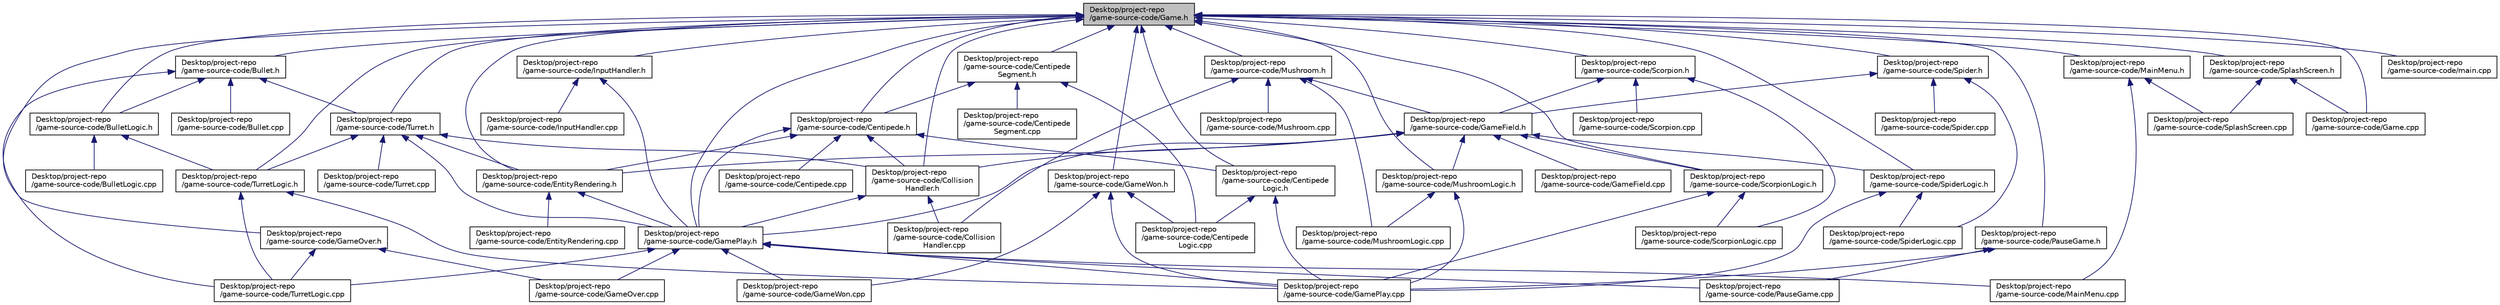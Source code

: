 digraph "Desktop/project-repo/game-source-code/Game.h"
{
  edge [fontname="Helvetica",fontsize="10",labelfontname="Helvetica",labelfontsize="10"];
  node [fontname="Helvetica",fontsize="10",shape=record];
  Node14 [label="Desktop/project-repo\l/game-source-code/Game.h",height=0.2,width=0.4,color="black", fillcolor="grey75", style="filled", fontcolor="black"];
  Node14 -> Node15 [dir="back",color="midnightblue",fontsize="10",style="solid",fontname="Helvetica"];
  Node15 [label="Desktop/project-repo\l/game-source-code/Bullet.h",height=0.2,width=0.4,color="black", fillcolor="white", style="filled",URL="$_bullet_8h.html",tooltip="Bullet object that is shot from the Turret. "];
  Node15 -> Node16 [dir="back",color="midnightblue",fontsize="10",style="solid",fontname="Helvetica"];
  Node16 [label="Desktop/project-repo\l/game-source-code/Bullet.cpp",height=0.2,width=0.4,color="black", fillcolor="white", style="filled",URL="$_bullet_8cpp.html"];
  Node15 -> Node17 [dir="back",color="midnightblue",fontsize="10",style="solid",fontname="Helvetica"];
  Node17 [label="Desktop/project-repo\l/game-source-code/BulletLogic.h",height=0.2,width=0.4,color="black", fillcolor="white", style="filled",URL="$_bullet_logic_8h.html",tooltip="Controls the movement/deletion of Bullets currently in the game. "];
  Node17 -> Node18 [dir="back",color="midnightblue",fontsize="10",style="solid",fontname="Helvetica"];
  Node18 [label="Desktop/project-repo\l/game-source-code/BulletLogic.cpp",height=0.2,width=0.4,color="black", fillcolor="white", style="filled",URL="$_bullet_logic_8cpp.html"];
  Node17 -> Node19 [dir="back",color="midnightblue",fontsize="10",style="solid",fontname="Helvetica"];
  Node19 [label="Desktop/project-repo\l/game-source-code/TurretLogic.h",height=0.2,width=0.4,color="black", fillcolor="white", style="filled",URL="$_turret_logic_8h.html",tooltip="Controls all turret Logic-related operations. "];
  Node19 -> Node20 [dir="back",color="midnightblue",fontsize="10",style="solid",fontname="Helvetica"];
  Node20 [label="Desktop/project-repo\l/game-source-code/GamePlay.cpp",height=0.2,width=0.4,color="black", fillcolor="white", style="filled",URL="$_game_play_8cpp.html"];
  Node19 -> Node21 [dir="back",color="midnightblue",fontsize="10",style="solid",fontname="Helvetica"];
  Node21 [label="Desktop/project-repo\l/game-source-code/TurretLogic.cpp",height=0.2,width=0.4,color="black", fillcolor="white", style="filled",URL="$_turret_logic_8cpp.html"];
  Node15 -> Node22 [dir="back",color="midnightblue",fontsize="10",style="solid",fontname="Helvetica"];
  Node22 [label="Desktop/project-repo\l/game-source-code/Turret.h",height=0.2,width=0.4,color="black", fillcolor="white", style="filled",URL="$_turret_8h.html",tooltip="Turret object. "];
  Node22 -> Node23 [dir="back",color="midnightblue",fontsize="10",style="solid",fontname="Helvetica"];
  Node23 [label="Desktop/project-repo\l/game-source-code/Collision\lHandler.h",height=0.2,width=0.4,color="black", fillcolor="white", style="filled",URL="$_collision_handler_8h.html",tooltip="Checks for collisions between Entity objects, sets flags resulting from collisions. "];
  Node23 -> Node24 [dir="back",color="midnightblue",fontsize="10",style="solid",fontname="Helvetica"];
  Node24 [label="Desktop/project-repo\l/game-source-code/Collision\lHandler.cpp",height=0.2,width=0.4,color="black", fillcolor="white", style="filled",URL="$_collision_handler_8cpp.html"];
  Node23 -> Node25 [dir="back",color="midnightblue",fontsize="10",style="solid",fontname="Helvetica"];
  Node25 [label="Desktop/project-repo\l/game-source-code/GamePlay.h",height=0.2,width=0.4,color="black", fillcolor="white", style="filled",URL="$_game_play_8h.html",tooltip="The game screen, i.e. the state of the game where the player still has one life remaining and the gam..."];
  Node25 -> Node26 [dir="back",color="midnightblue",fontsize="10",style="solid",fontname="Helvetica"];
  Node26 [label="Desktop/project-repo\l/game-source-code/GameOver.cpp",height=0.2,width=0.4,color="black", fillcolor="white", style="filled",URL="$_game_over_8cpp.html"];
  Node25 -> Node20 [dir="back",color="midnightblue",fontsize="10",style="solid",fontname="Helvetica"];
  Node25 -> Node27 [dir="back",color="midnightblue",fontsize="10",style="solid",fontname="Helvetica"];
  Node27 [label="Desktop/project-repo\l/game-source-code/GameWon.cpp",height=0.2,width=0.4,color="black", fillcolor="white", style="filled",URL="$_game_won_8cpp.html"];
  Node25 -> Node28 [dir="back",color="midnightblue",fontsize="10",style="solid",fontname="Helvetica"];
  Node28 [label="Desktop/project-repo\l/game-source-code/MainMenu.cpp",height=0.2,width=0.4,color="black", fillcolor="white", style="filled",URL="$_main_menu_8cpp.html"];
  Node25 -> Node29 [dir="back",color="midnightblue",fontsize="10",style="solid",fontname="Helvetica"];
  Node29 [label="Desktop/project-repo\l/game-source-code/PauseGame.cpp",height=0.2,width=0.4,color="black", fillcolor="white", style="filled",URL="$_pause_game_8cpp.html"];
  Node25 -> Node21 [dir="back",color="midnightblue",fontsize="10",style="solid",fontname="Helvetica"];
  Node22 -> Node30 [dir="back",color="midnightblue",fontsize="10",style="solid",fontname="Helvetica"];
  Node30 [label="Desktop/project-repo\l/game-source-code/EntityRendering.h",height=0.2,width=0.4,color="black", fillcolor="white", style="filled",URL="$_entity_rendering_8h.html",tooltip="Performs drawing-related operations for all Entity objects. "];
  Node30 -> Node31 [dir="back",color="midnightblue",fontsize="10",style="solid",fontname="Helvetica"];
  Node31 [label="Desktop/project-repo\l/game-source-code/EntityRendering.cpp",height=0.2,width=0.4,color="black", fillcolor="white", style="filled",URL="$_entity_rendering_8cpp.html"];
  Node30 -> Node25 [dir="back",color="midnightblue",fontsize="10",style="solid",fontname="Helvetica"];
  Node22 -> Node25 [dir="back",color="midnightblue",fontsize="10",style="solid",fontname="Helvetica"];
  Node22 -> Node19 [dir="back",color="midnightblue",fontsize="10",style="solid",fontname="Helvetica"];
  Node22 -> Node32 [dir="back",color="midnightblue",fontsize="10",style="solid",fontname="Helvetica"];
  Node32 [label="Desktop/project-repo\l/game-source-code/Turret.cpp",height=0.2,width=0.4,color="black", fillcolor="white", style="filled",URL="$_turret_8cpp.html"];
  Node15 -> Node21 [dir="back",color="midnightblue",fontsize="10",style="solid",fontname="Helvetica"];
  Node14 -> Node17 [dir="back",color="midnightblue",fontsize="10",style="solid",fontname="Helvetica"];
  Node14 -> Node33 [dir="back",color="midnightblue",fontsize="10",style="solid",fontname="Helvetica"];
  Node33 [label="Desktop/project-repo\l/game-source-code/Centipede\lSegment.h",height=0.2,width=0.4,color="black", fillcolor="white", style="filled",URL="$_centipede_segment_8h.html",tooltip="CentipedeSegment objects. "];
  Node33 -> Node34 [dir="back",color="midnightblue",fontsize="10",style="solid",fontname="Helvetica"];
  Node34 [label="Desktop/project-repo\l/game-source-code/Centipede.h",height=0.2,width=0.4,color="black", fillcolor="white", style="filled",URL="$_centipede_8h.html",tooltip="Contains a set of CentipedeSegment objects. "];
  Node34 -> Node35 [dir="back",color="midnightblue",fontsize="10",style="solid",fontname="Helvetica"];
  Node35 [label="Desktop/project-repo\l/game-source-code/Centipede.cpp",height=0.2,width=0.4,color="black", fillcolor="white", style="filled",URL="$_centipede_8cpp.html"];
  Node34 -> Node36 [dir="back",color="midnightblue",fontsize="10",style="solid",fontname="Helvetica"];
  Node36 [label="Desktop/project-repo\l/game-source-code/Centipede\lLogic.h",height=0.2,width=0.4,color="black", fillcolor="white", style="filled",URL="$_centipede_logic_8h.html",tooltip="Controls the spawning of CentipedeSegment objects into a particular Centipede, the movements of all C..."];
  Node36 -> Node37 [dir="back",color="midnightblue",fontsize="10",style="solid",fontname="Helvetica"];
  Node37 [label="Desktop/project-repo\l/game-source-code/Centipede\lLogic.cpp",height=0.2,width=0.4,color="black", fillcolor="white", style="filled",URL="$_centipede_logic_8cpp.html"];
  Node36 -> Node20 [dir="back",color="midnightblue",fontsize="10",style="solid",fontname="Helvetica"];
  Node34 -> Node23 [dir="back",color="midnightblue",fontsize="10",style="solid",fontname="Helvetica"];
  Node34 -> Node30 [dir="back",color="midnightblue",fontsize="10",style="solid",fontname="Helvetica"];
  Node34 -> Node25 [dir="back",color="midnightblue",fontsize="10",style="solid",fontname="Helvetica"];
  Node33 -> Node37 [dir="back",color="midnightblue",fontsize="10",style="solid",fontname="Helvetica"];
  Node33 -> Node38 [dir="back",color="midnightblue",fontsize="10",style="solid",fontname="Helvetica"];
  Node38 [label="Desktop/project-repo\l/game-source-code/Centipede\lSegment.cpp",height=0.2,width=0.4,color="black", fillcolor="white", style="filled",URL="$_centipede_segment_8cpp.html"];
  Node14 -> Node34 [dir="back",color="midnightblue",fontsize="10",style="solid",fontname="Helvetica"];
  Node14 -> Node36 [dir="back",color="midnightblue",fontsize="10",style="solid",fontname="Helvetica"];
  Node14 -> Node39 [dir="back",color="midnightblue",fontsize="10",style="solid",fontname="Helvetica"];
  Node39 [label="Desktop/project-repo\l/game-source-code/GameWon.h",height=0.2,width=0.4,color="black", fillcolor="white", style="filled",URL="$_game_won_8h.html"];
  Node39 -> Node37 [dir="back",color="midnightblue",fontsize="10",style="solid",fontname="Helvetica"];
  Node39 -> Node20 [dir="back",color="midnightblue",fontsize="10",style="solid",fontname="Helvetica"];
  Node39 -> Node27 [dir="back",color="midnightblue",fontsize="10",style="solid",fontname="Helvetica"];
  Node14 -> Node23 [dir="back",color="midnightblue",fontsize="10",style="solid",fontname="Helvetica"];
  Node14 -> Node40 [dir="back",color="midnightblue",fontsize="10",style="solid",fontname="Helvetica"];
  Node40 [label="Desktop/project-repo\l/game-source-code/Mushroom.h",height=0.2,width=0.4,color="black", fillcolor="white", style="filled",URL="$_mushroom_8h.html"];
  Node40 -> Node41 [dir="back",color="midnightblue",fontsize="10",style="solid",fontname="Helvetica"];
  Node41 [label="Desktop/project-repo\l/game-source-code/GameField.h",height=0.2,width=0.4,color="black", fillcolor="white", style="filled",URL="$_game_field_8h.html",tooltip="Object which creates the data containers that contain all objects of the playing field that is neithe..."];
  Node41 -> Node23 [dir="back",color="midnightblue",fontsize="10",style="solid",fontname="Helvetica"];
  Node41 -> Node30 [dir="back",color="midnightblue",fontsize="10",style="solid",fontname="Helvetica"];
  Node41 -> Node42 [dir="back",color="midnightblue",fontsize="10",style="solid",fontname="Helvetica"];
  Node42 [label="Desktop/project-repo\l/game-source-code/GameField.cpp",height=0.2,width=0.4,color="black", fillcolor="white", style="filled",URL="$_game_field_8cpp.html"];
  Node41 -> Node25 [dir="back",color="midnightblue",fontsize="10",style="solid",fontname="Helvetica"];
  Node41 -> Node43 [dir="back",color="midnightblue",fontsize="10",style="solid",fontname="Helvetica"];
  Node43 [label="Desktop/project-repo\l/game-source-code/MushroomLogic.h",height=0.2,width=0.4,color="black", fillcolor="white", style="filled",URL="$_mushroom_logic_8h.html"];
  Node43 -> Node20 [dir="back",color="midnightblue",fontsize="10",style="solid",fontname="Helvetica"];
  Node43 -> Node44 [dir="back",color="midnightblue",fontsize="10",style="solid",fontname="Helvetica"];
  Node44 [label="Desktop/project-repo\l/game-source-code/MushroomLogic.cpp",height=0.2,width=0.4,color="black", fillcolor="white", style="filled",URL="$_mushroom_logic_8cpp.html"];
  Node41 -> Node45 [dir="back",color="midnightblue",fontsize="10",style="solid",fontname="Helvetica"];
  Node45 [label="Desktop/project-repo\l/game-source-code/ScorpionLogic.h",height=0.2,width=0.4,color="black", fillcolor="white", style="filled",URL="$_scorpion_logic_8h.html"];
  Node45 -> Node20 [dir="back",color="midnightblue",fontsize="10",style="solid",fontname="Helvetica"];
  Node45 -> Node46 [dir="back",color="midnightblue",fontsize="10",style="solid",fontname="Helvetica"];
  Node46 [label="Desktop/project-repo\l/game-source-code/ScorpionLogic.cpp",height=0.2,width=0.4,color="black", fillcolor="white", style="filled",URL="$_scorpion_logic_8cpp.html"];
  Node41 -> Node47 [dir="back",color="midnightblue",fontsize="10",style="solid",fontname="Helvetica"];
  Node47 [label="Desktop/project-repo\l/game-source-code/SpiderLogic.h",height=0.2,width=0.4,color="black", fillcolor="white", style="filled",URL="$_spider_logic_8h.html"];
  Node47 -> Node20 [dir="back",color="midnightblue",fontsize="10",style="solid",fontname="Helvetica"];
  Node47 -> Node48 [dir="back",color="midnightblue",fontsize="10",style="solid",fontname="Helvetica"];
  Node48 [label="Desktop/project-repo\l/game-source-code/SpiderLogic.cpp",height=0.2,width=0.4,color="black", fillcolor="white", style="filled",URL="$_spider_logic_8cpp.html"];
  Node40 -> Node24 [dir="back",color="midnightblue",fontsize="10",style="solid",fontname="Helvetica"];
  Node40 -> Node49 [dir="back",color="midnightblue",fontsize="10",style="solid",fontname="Helvetica"];
  Node49 [label="Desktop/project-repo\l/game-source-code/Mushroom.cpp",height=0.2,width=0.4,color="black", fillcolor="white", style="filled",URL="$_mushroom_8cpp.html"];
  Node40 -> Node44 [dir="back",color="midnightblue",fontsize="10",style="solid",fontname="Helvetica"];
  Node14 -> Node50 [dir="back",color="midnightblue",fontsize="10",style="solid",fontname="Helvetica"];
  Node50 [label="Desktop/project-repo\l/game-source-code/Scorpion.h",height=0.2,width=0.4,color="black", fillcolor="white", style="filled",URL="$_scorpion_8h.html"];
  Node50 -> Node41 [dir="back",color="midnightblue",fontsize="10",style="solid",fontname="Helvetica"];
  Node50 -> Node51 [dir="back",color="midnightblue",fontsize="10",style="solid",fontname="Helvetica"];
  Node51 [label="Desktop/project-repo\l/game-source-code/Scorpion.cpp",height=0.2,width=0.4,color="black", fillcolor="white", style="filled",URL="$_scorpion_8cpp.html"];
  Node50 -> Node46 [dir="back",color="midnightblue",fontsize="10",style="solid",fontname="Helvetica"];
  Node14 -> Node52 [dir="back",color="midnightblue",fontsize="10",style="solid",fontname="Helvetica"];
  Node52 [label="Desktop/project-repo\l/game-source-code/Spider.h",height=0.2,width=0.4,color="black", fillcolor="white", style="filled",URL="$_spider_8h.html"];
  Node52 -> Node41 [dir="back",color="midnightblue",fontsize="10",style="solid",fontname="Helvetica"];
  Node52 -> Node53 [dir="back",color="midnightblue",fontsize="10",style="solid",fontname="Helvetica"];
  Node53 [label="Desktop/project-repo\l/game-source-code/Spider.cpp",height=0.2,width=0.4,color="black", fillcolor="white", style="filled",URL="$_spider_8cpp.html"];
  Node52 -> Node48 [dir="back",color="midnightblue",fontsize="10",style="solid",fontname="Helvetica"];
  Node14 -> Node22 [dir="back",color="midnightblue",fontsize="10",style="solid",fontname="Helvetica"];
  Node14 -> Node30 [dir="back",color="midnightblue",fontsize="10",style="solid",fontname="Helvetica"];
  Node14 -> Node54 [dir="back",color="midnightblue",fontsize="10",style="solid",fontname="Helvetica"];
  Node54 [label="Desktop/project-repo\l/game-source-code/Game.cpp",height=0.2,width=0.4,color="black", fillcolor="white", style="filled",URL="$_game_8cpp.html"];
  Node14 -> Node55 [dir="back",color="midnightblue",fontsize="10",style="solid",fontname="Helvetica"];
  Node55 [label="Desktop/project-repo\l/game-source-code/SplashScreen.h",height=0.2,width=0.4,color="black", fillcolor="white", style="filled",URL="$_splash_screen_8h.html"];
  Node55 -> Node54 [dir="back",color="midnightblue",fontsize="10",style="solid",fontname="Helvetica"];
  Node55 -> Node56 [dir="back",color="midnightblue",fontsize="10",style="solid",fontname="Helvetica"];
  Node56 [label="Desktop/project-repo\l/game-source-code/SplashScreen.cpp",height=0.2,width=0.4,color="black", fillcolor="white", style="filled",URL="$_splash_screen_8cpp.html"];
  Node14 -> Node57 [dir="back",color="midnightblue",fontsize="10",style="solid",fontname="Helvetica"];
  Node57 [label="Desktop/project-repo\l/game-source-code/GameOver.h",height=0.2,width=0.4,color="black", fillcolor="white", style="filled",URL="$_game_over_8h.html"];
  Node57 -> Node26 [dir="back",color="midnightblue",fontsize="10",style="solid",fontname="Helvetica"];
  Node57 -> Node21 [dir="back",color="midnightblue",fontsize="10",style="solid",fontname="Helvetica"];
  Node14 -> Node25 [dir="back",color="midnightblue",fontsize="10",style="solid",fontname="Helvetica"];
  Node14 -> Node58 [dir="back",color="midnightblue",fontsize="10",style="solid",fontname="Helvetica"];
  Node58 [label="Desktop/project-repo\l/game-source-code/InputHandler.h",height=0.2,width=0.4,color="black", fillcolor="white", style="filled",URL="$_input_handler_8h.html"];
  Node58 -> Node25 [dir="back",color="midnightblue",fontsize="10",style="solid",fontname="Helvetica"];
  Node58 -> Node59 [dir="back",color="midnightblue",fontsize="10",style="solid",fontname="Helvetica"];
  Node59 [label="Desktop/project-repo\l/game-source-code/InputHandler.cpp",height=0.2,width=0.4,color="black", fillcolor="white", style="filled",URL="$_input_handler_8cpp.html"];
  Node14 -> Node43 [dir="back",color="midnightblue",fontsize="10",style="solid",fontname="Helvetica"];
  Node14 -> Node60 [dir="back",color="midnightblue",fontsize="10",style="solid",fontname="Helvetica"];
  Node60 [label="Desktop/project-repo\l/game-source-code/PauseGame.h",height=0.2,width=0.4,color="black", fillcolor="white", style="filled",URL="$_pause_game_8h.html"];
  Node60 -> Node20 [dir="back",color="midnightblue",fontsize="10",style="solid",fontname="Helvetica"];
  Node60 -> Node29 [dir="back",color="midnightblue",fontsize="10",style="solid",fontname="Helvetica"];
  Node14 -> Node45 [dir="back",color="midnightblue",fontsize="10",style="solid",fontname="Helvetica"];
  Node14 -> Node47 [dir="back",color="midnightblue",fontsize="10",style="solid",fontname="Helvetica"];
  Node14 -> Node19 [dir="back",color="midnightblue",fontsize="10",style="solid",fontname="Helvetica"];
  Node14 -> Node61 [dir="back",color="midnightblue",fontsize="10",style="solid",fontname="Helvetica"];
  Node61 [label="Desktop/project-repo\l/game-source-code/main.cpp",height=0.2,width=0.4,color="black", fillcolor="white", style="filled",URL="$main_8cpp.html"];
  Node14 -> Node62 [dir="back",color="midnightblue",fontsize="10",style="solid",fontname="Helvetica"];
  Node62 [label="Desktop/project-repo\l/game-source-code/MainMenu.h",height=0.2,width=0.4,color="black", fillcolor="white", style="filled",URL="$_main_menu_8h.html"];
  Node62 -> Node28 [dir="back",color="midnightblue",fontsize="10",style="solid",fontname="Helvetica"];
  Node62 -> Node56 [dir="back",color="midnightblue",fontsize="10",style="solid",fontname="Helvetica"];
}

